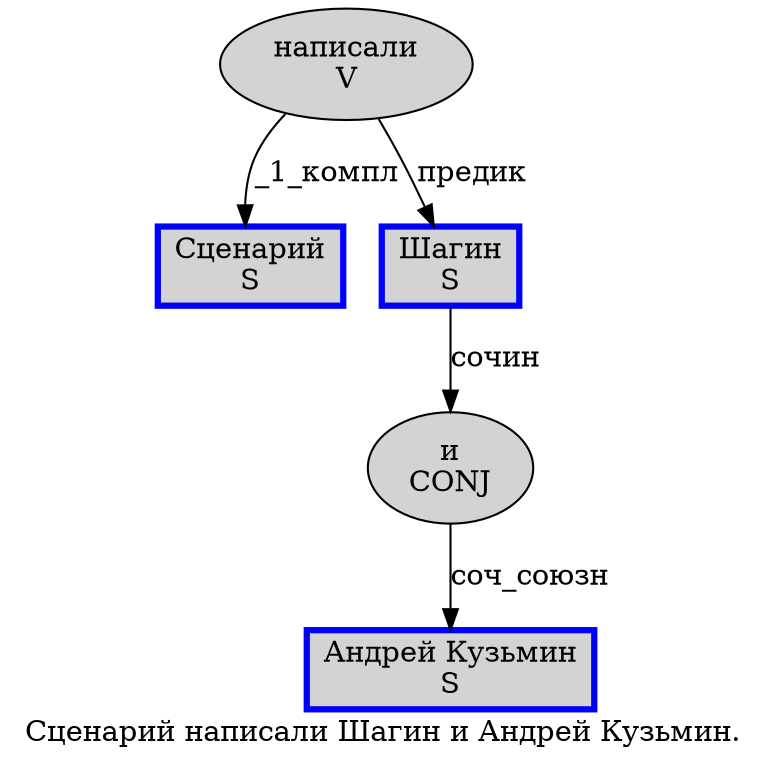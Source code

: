 digraph SENTENCE_1709 {
	graph [label="Сценарий написали Шагин и Андрей Кузьмин."]
	node [style=filled]
		0 [label="Сценарий
S" color=blue fillcolor=lightgray penwidth=3 shape=box]
		1 [label="написали
V" color="" fillcolor=lightgray penwidth=1 shape=ellipse]
		2 [label="Шагин
S" color=blue fillcolor=lightgray penwidth=3 shape=box]
		3 [label="и
CONJ" color="" fillcolor=lightgray penwidth=1 shape=ellipse]
		4 [label="Андрей Кузьмин
S" color=blue fillcolor=lightgray penwidth=3 shape=box]
			3 -> 4 [label="соч_союзн"]
			2 -> 3 [label="сочин"]
			1 -> 0 [label="_1_компл"]
			1 -> 2 [label="предик"]
}